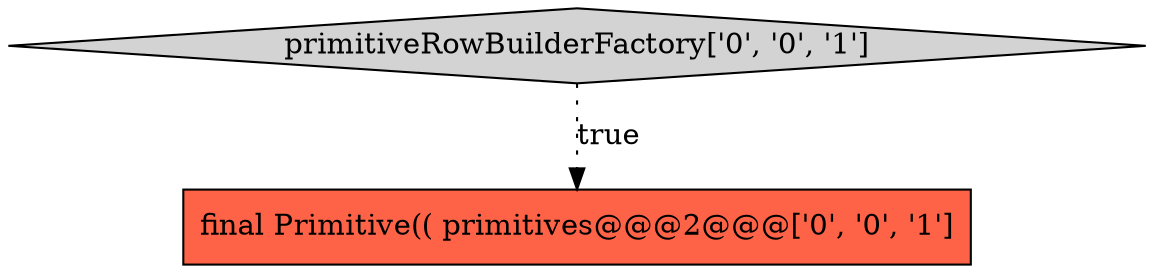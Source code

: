 digraph {
0 [style = filled, label = "final Primitive(( primitives@@@2@@@['0', '0', '1']", fillcolor = tomato, shape = box image = "AAA0AAABBB3BBB"];
1 [style = filled, label = "primitiveRowBuilderFactory['0', '0', '1']", fillcolor = lightgray, shape = diamond image = "AAA0AAABBB3BBB"];
1->0 [style = dotted, label="true"];
}
